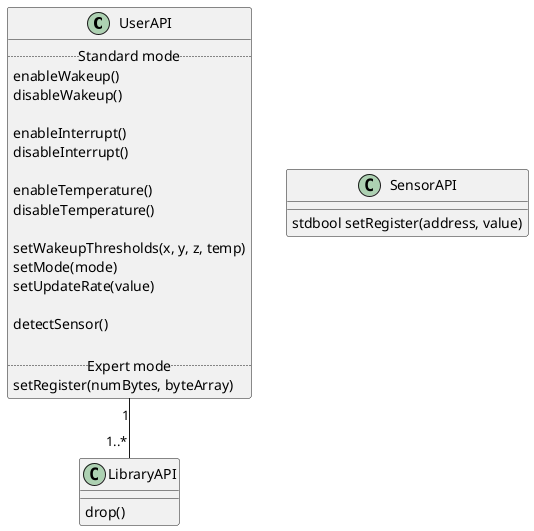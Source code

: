 @startuml

class UserAPI {
  .. Standard mode ..
  enableWakeup()
  disableWakeup()

  enableInterrupt()
  disableInterrupt()

  enableTemperature()
  disableTemperature()

  setWakeupThresholds(x, y, z, temp)
  setMode(mode)
  setUpdateRate(value)

  detectSensor()

  .. Expert mode ..
  setRegister(numBytes, byteArray)
}

UserAPI "1" -- "1..*" LibraryAPI

class LibraryAPI {
  drop()
}

class SensorAPI {
  stdbool setRegister(address, value)
}

@enduml
